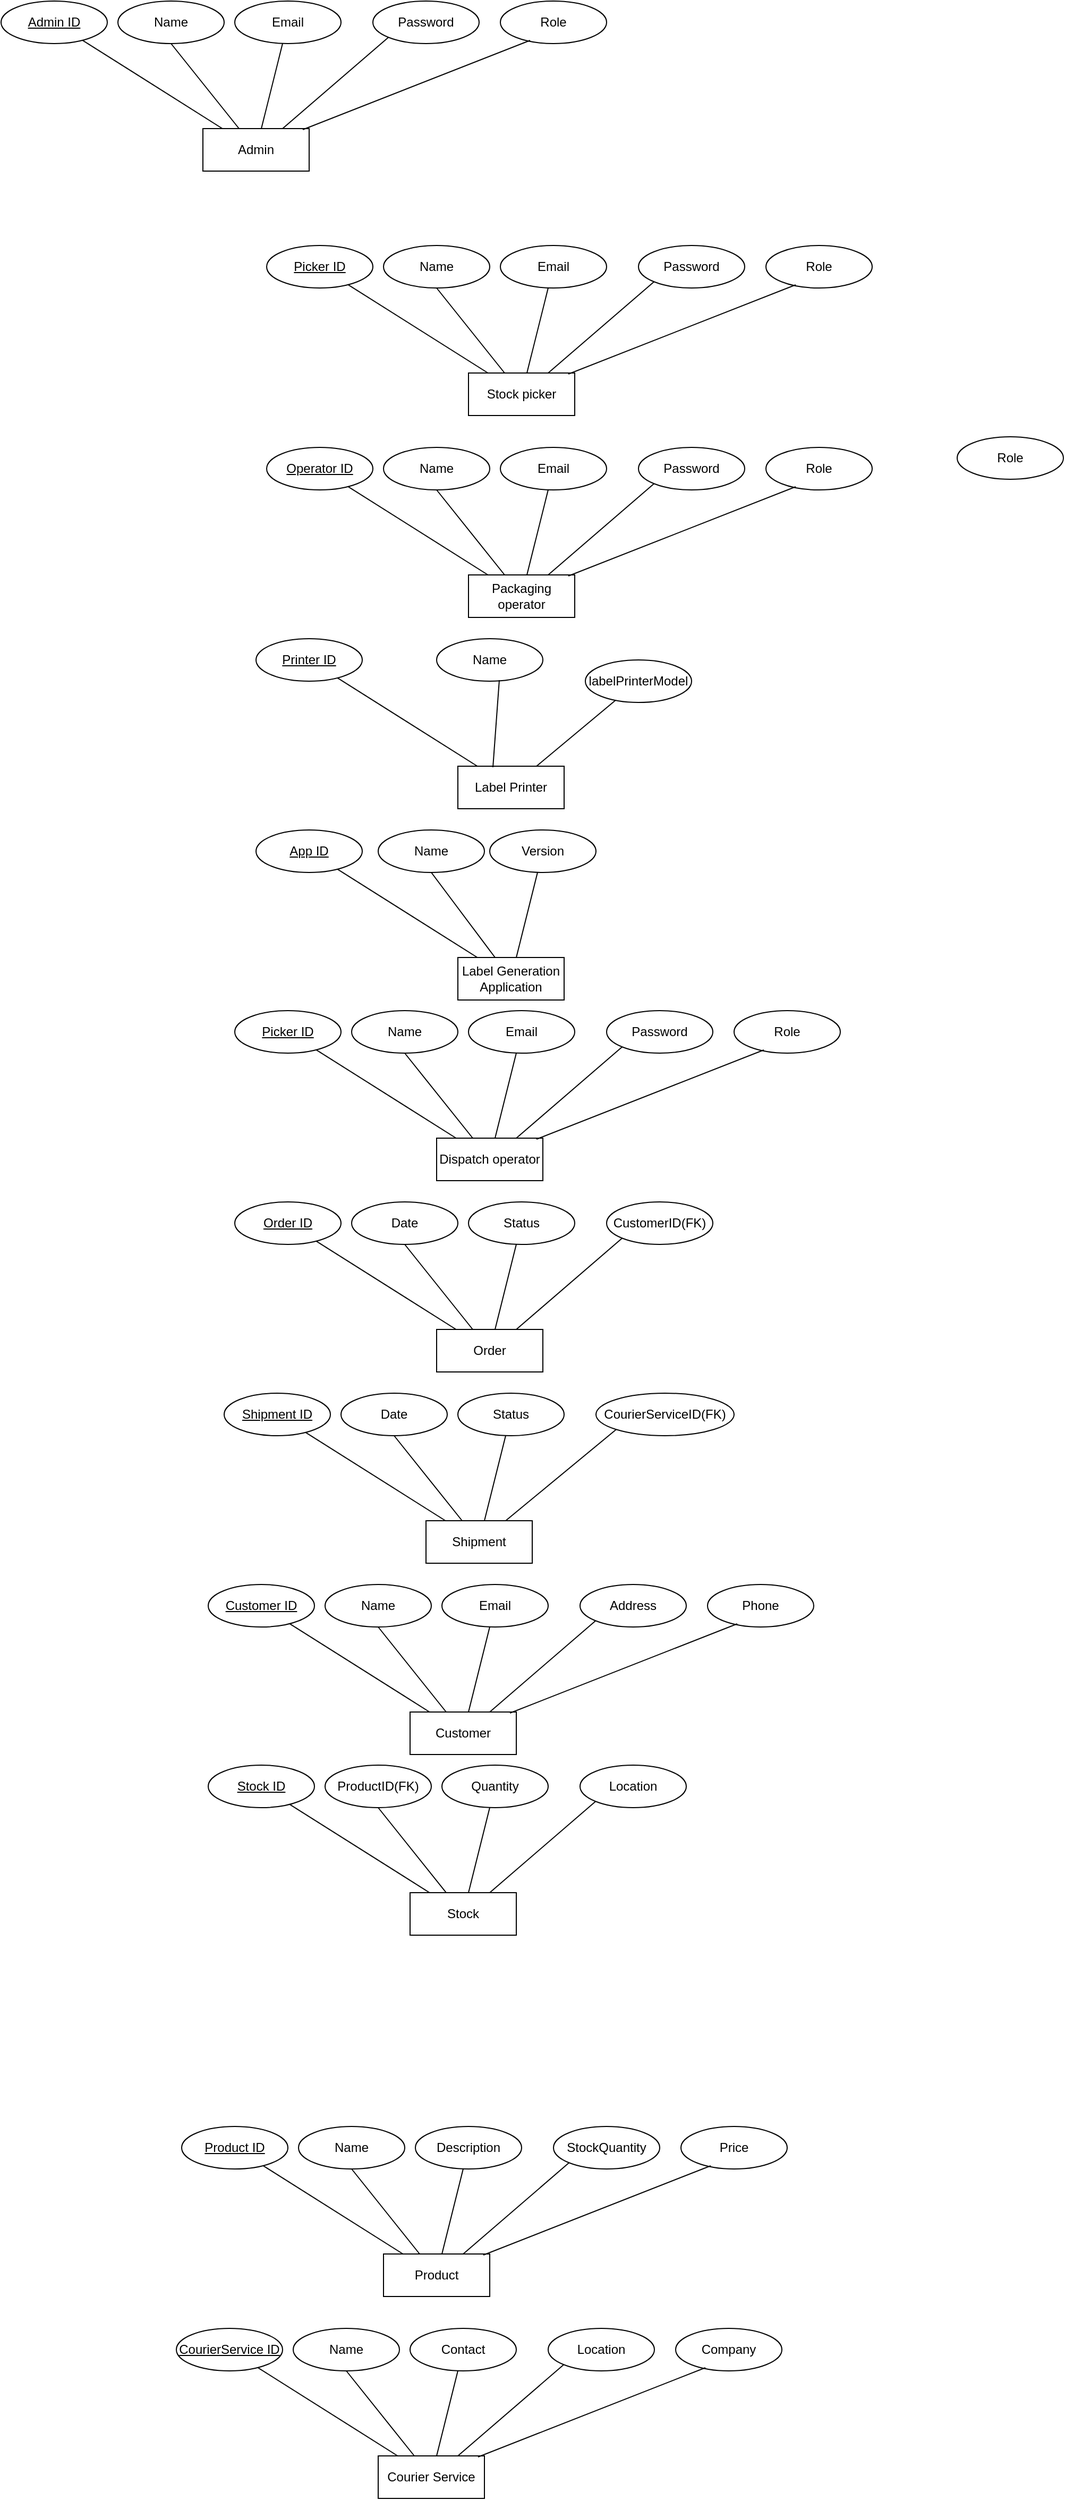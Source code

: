 <mxfile version="22.0.8" type="device">
  <diagram name="Page-1" id="I0f7oi-FyCoHhB2Qa50A">
    <mxGraphModel dx="880" dy="446" grid="1" gridSize="10" guides="1" tooltips="1" connect="1" arrows="1" fold="1" page="1" pageScale="1" pageWidth="850" pageHeight="1100" math="0" shadow="0">
      <root>
        <mxCell id="0" />
        <mxCell id="1" parent="0" />
        <mxCell id="NIIuqCuvEjQFVi8mQOJj-1" value="Admin" style="whiteSpace=wrap;html=1;align=center;fontSize=12;" vertex="1" parent="1">
          <mxGeometry x="230" y="150" width="100" height="40" as="geometry" />
        </mxCell>
        <mxCell id="NIIuqCuvEjQFVi8mQOJj-14" value="Admin ID" style="ellipse;whiteSpace=wrap;html=1;align=center;fontStyle=4;fontSize=12;" vertex="1" parent="1">
          <mxGeometry x="40" y="30" width="100" height="40" as="geometry" />
        </mxCell>
        <mxCell id="NIIuqCuvEjQFVi8mQOJj-15" value="Name" style="ellipse;whiteSpace=wrap;html=1;align=center;fontSize=12;" vertex="1" parent="1">
          <mxGeometry x="150" y="30" width="100" height="40" as="geometry" />
        </mxCell>
        <mxCell id="NIIuqCuvEjQFVi8mQOJj-17" value="Email" style="ellipse;whiteSpace=wrap;html=1;align=center;fontSize=12;" vertex="1" parent="1">
          <mxGeometry x="260" y="30" width="100" height="40" as="geometry" />
        </mxCell>
        <mxCell id="NIIuqCuvEjQFVi8mQOJj-18" value="Password" style="ellipse;whiteSpace=wrap;html=1;align=center;fontSize=12;" vertex="1" parent="1">
          <mxGeometry x="390" y="30" width="100" height="40" as="geometry" />
        </mxCell>
        <mxCell id="NIIuqCuvEjQFVi8mQOJj-20" value="Role" style="ellipse;whiteSpace=wrap;html=1;align=center;fontSize=12;" vertex="1" parent="1">
          <mxGeometry x="510" y="30" width="100" height="40" as="geometry" />
        </mxCell>
        <mxCell id="NIIuqCuvEjQFVi8mQOJj-21" value="" style="endArrow=none;html=1;rounded=0;fontSize=12;" edge="1" parent="1" source="NIIuqCuvEjQFVi8mQOJj-14" target="NIIuqCuvEjQFVi8mQOJj-1">
          <mxGeometry relative="1" as="geometry">
            <mxPoint x="90" y="180" as="sourcePoint" />
            <mxPoint x="250" y="180" as="targetPoint" />
          </mxGeometry>
        </mxCell>
        <mxCell id="NIIuqCuvEjQFVi8mQOJj-22" value="" style="endArrow=none;html=1;rounded=0;exitX=0.28;exitY=0.925;exitDx=0;exitDy=0;exitPerimeter=0;entryX=0.94;entryY=0.025;entryDx=0;entryDy=0;entryPerimeter=0;fontSize=12;" edge="1" parent="1" source="NIIuqCuvEjQFVi8mQOJj-20" target="NIIuqCuvEjQFVi8mQOJj-1">
          <mxGeometry relative="1" as="geometry">
            <mxPoint x="127" y="77" as="sourcePoint" />
            <mxPoint x="258" y="160" as="targetPoint" />
          </mxGeometry>
        </mxCell>
        <mxCell id="NIIuqCuvEjQFVi8mQOJj-23" value="" style="endArrow=none;html=1;rounded=0;exitX=0;exitY=1;exitDx=0;exitDy=0;entryX=0.75;entryY=0;entryDx=0;entryDy=0;fontSize=12;" edge="1" parent="1" source="NIIuqCuvEjQFVi8mQOJj-18" target="NIIuqCuvEjQFVi8mQOJj-1">
          <mxGeometry relative="1" as="geometry">
            <mxPoint x="137" y="87" as="sourcePoint" />
            <mxPoint x="268" y="170" as="targetPoint" />
          </mxGeometry>
        </mxCell>
        <mxCell id="NIIuqCuvEjQFVi8mQOJj-24" value="" style="endArrow=none;html=1;rounded=0;fontSize=12;" edge="1" parent="1" source="NIIuqCuvEjQFVi8mQOJj-17" target="NIIuqCuvEjQFVi8mQOJj-1">
          <mxGeometry relative="1" as="geometry">
            <mxPoint x="147" y="97" as="sourcePoint" />
            <mxPoint x="278" y="180" as="targetPoint" />
          </mxGeometry>
        </mxCell>
        <mxCell id="NIIuqCuvEjQFVi8mQOJj-25" value="" style="endArrow=none;html=1;rounded=0;exitX=0.5;exitY=1;exitDx=0;exitDy=0;fontSize=12;" edge="1" parent="1" source="NIIuqCuvEjQFVi8mQOJj-15" target="NIIuqCuvEjQFVi8mQOJj-1">
          <mxGeometry relative="1" as="geometry">
            <mxPoint x="157" y="107" as="sourcePoint" />
            <mxPoint x="288" y="190" as="targetPoint" />
          </mxGeometry>
        </mxCell>
        <mxCell id="NIIuqCuvEjQFVi8mQOJj-35" value="Stock picker" style="whiteSpace=wrap;html=1;align=center;" vertex="1" parent="1">
          <mxGeometry x="480" y="380" width="100" height="40" as="geometry" />
        </mxCell>
        <mxCell id="NIIuqCuvEjQFVi8mQOJj-36" value="Picker ID" style="ellipse;whiteSpace=wrap;html=1;align=center;fontStyle=4;" vertex="1" parent="1">
          <mxGeometry x="290" y="260" width="100" height="40" as="geometry" />
        </mxCell>
        <mxCell id="NIIuqCuvEjQFVi8mQOJj-37" value="Name" style="ellipse;whiteSpace=wrap;html=1;align=center;" vertex="1" parent="1">
          <mxGeometry x="400" y="260" width="100" height="40" as="geometry" />
        </mxCell>
        <mxCell id="NIIuqCuvEjQFVi8mQOJj-38" value="Email" style="ellipse;whiteSpace=wrap;html=1;align=center;" vertex="1" parent="1">
          <mxGeometry x="510" y="260" width="100" height="40" as="geometry" />
        </mxCell>
        <mxCell id="NIIuqCuvEjQFVi8mQOJj-39" value="Password" style="ellipse;whiteSpace=wrap;html=1;align=center;" vertex="1" parent="1">
          <mxGeometry x="640" y="260" width="100" height="40" as="geometry" />
        </mxCell>
        <mxCell id="NIIuqCuvEjQFVi8mQOJj-40" value="Role" style="ellipse;whiteSpace=wrap;html=1;align=center;" vertex="1" parent="1">
          <mxGeometry x="760" y="260" width="100" height="40" as="geometry" />
        </mxCell>
        <mxCell id="NIIuqCuvEjQFVi8mQOJj-41" value="" style="endArrow=none;html=1;rounded=0;" edge="1" parent="1" source="NIIuqCuvEjQFVi8mQOJj-36" target="NIIuqCuvEjQFVi8mQOJj-35">
          <mxGeometry relative="1" as="geometry">
            <mxPoint x="340" y="410" as="sourcePoint" />
            <mxPoint x="500" y="410" as="targetPoint" />
          </mxGeometry>
        </mxCell>
        <mxCell id="NIIuqCuvEjQFVi8mQOJj-42" value="" style="endArrow=none;html=1;rounded=0;exitX=0.28;exitY=0.925;exitDx=0;exitDy=0;exitPerimeter=0;entryX=0.94;entryY=0.025;entryDx=0;entryDy=0;entryPerimeter=0;" edge="1" parent="1" source="NIIuqCuvEjQFVi8mQOJj-40" target="NIIuqCuvEjQFVi8mQOJj-35">
          <mxGeometry relative="1" as="geometry">
            <mxPoint x="377" y="307" as="sourcePoint" />
            <mxPoint x="508" y="390" as="targetPoint" />
          </mxGeometry>
        </mxCell>
        <mxCell id="NIIuqCuvEjQFVi8mQOJj-43" value="" style="endArrow=none;html=1;rounded=0;exitX=0;exitY=1;exitDx=0;exitDy=0;entryX=0.75;entryY=0;entryDx=0;entryDy=0;" edge="1" parent="1" source="NIIuqCuvEjQFVi8mQOJj-39" target="NIIuqCuvEjQFVi8mQOJj-35">
          <mxGeometry relative="1" as="geometry">
            <mxPoint x="387" y="317" as="sourcePoint" />
            <mxPoint x="518" y="400" as="targetPoint" />
          </mxGeometry>
        </mxCell>
        <mxCell id="NIIuqCuvEjQFVi8mQOJj-44" value="" style="endArrow=none;html=1;rounded=0;" edge="1" parent="1" source="NIIuqCuvEjQFVi8mQOJj-38" target="NIIuqCuvEjQFVi8mQOJj-35">
          <mxGeometry relative="1" as="geometry">
            <mxPoint x="397" y="327" as="sourcePoint" />
            <mxPoint x="528" y="410" as="targetPoint" />
          </mxGeometry>
        </mxCell>
        <mxCell id="NIIuqCuvEjQFVi8mQOJj-45" value="" style="endArrow=none;html=1;rounded=0;exitX=0.5;exitY=1;exitDx=0;exitDy=0;" edge="1" parent="1" source="NIIuqCuvEjQFVi8mQOJj-37" target="NIIuqCuvEjQFVi8mQOJj-35">
          <mxGeometry relative="1" as="geometry">
            <mxPoint x="407" y="337" as="sourcePoint" />
            <mxPoint x="538" y="420" as="targetPoint" />
          </mxGeometry>
        </mxCell>
        <mxCell id="NIIuqCuvEjQFVi8mQOJj-56" value="Packaging operator" style="whiteSpace=wrap;html=1;align=center;" vertex="1" parent="1">
          <mxGeometry x="480" y="570" width="100" height="40" as="geometry" />
        </mxCell>
        <mxCell id="NIIuqCuvEjQFVi8mQOJj-57" value="Operator ID " style="ellipse;whiteSpace=wrap;html=1;align=center;fontStyle=4;" vertex="1" parent="1">
          <mxGeometry x="290" y="450" width="100" height="40" as="geometry" />
        </mxCell>
        <mxCell id="NIIuqCuvEjQFVi8mQOJj-58" value="Name" style="ellipse;whiteSpace=wrap;html=1;align=center;" vertex="1" parent="1">
          <mxGeometry x="400" y="450" width="100" height="40" as="geometry" />
        </mxCell>
        <mxCell id="NIIuqCuvEjQFVi8mQOJj-59" value="Email" style="ellipse;whiteSpace=wrap;html=1;align=center;" vertex="1" parent="1">
          <mxGeometry x="510" y="450" width="100" height="40" as="geometry" />
        </mxCell>
        <mxCell id="NIIuqCuvEjQFVi8mQOJj-60" value="Password" style="ellipse;whiteSpace=wrap;html=1;align=center;" vertex="1" parent="1">
          <mxGeometry x="640" y="450" width="100" height="40" as="geometry" />
        </mxCell>
        <mxCell id="NIIuqCuvEjQFVi8mQOJj-61" value="Role" style="ellipse;whiteSpace=wrap;html=1;align=center;" vertex="1" parent="1">
          <mxGeometry x="760" y="450" width="100" height="40" as="geometry" />
        </mxCell>
        <mxCell id="NIIuqCuvEjQFVi8mQOJj-62" value="" style="endArrow=none;html=1;rounded=0;" edge="1" parent="1" source="NIIuqCuvEjQFVi8mQOJj-57" target="NIIuqCuvEjQFVi8mQOJj-56">
          <mxGeometry relative="1" as="geometry">
            <mxPoint x="340" y="600" as="sourcePoint" />
            <mxPoint x="500" y="600" as="targetPoint" />
          </mxGeometry>
        </mxCell>
        <mxCell id="NIIuqCuvEjQFVi8mQOJj-63" value="" style="endArrow=none;html=1;rounded=0;exitX=0.28;exitY=0.925;exitDx=0;exitDy=0;exitPerimeter=0;entryX=0.94;entryY=0.025;entryDx=0;entryDy=0;entryPerimeter=0;" edge="1" parent="1" source="NIIuqCuvEjQFVi8mQOJj-61" target="NIIuqCuvEjQFVi8mQOJj-56">
          <mxGeometry relative="1" as="geometry">
            <mxPoint x="377" y="497" as="sourcePoint" />
            <mxPoint x="508" y="580" as="targetPoint" />
          </mxGeometry>
        </mxCell>
        <mxCell id="NIIuqCuvEjQFVi8mQOJj-64" value="" style="endArrow=none;html=1;rounded=0;exitX=0;exitY=1;exitDx=0;exitDy=0;entryX=0.75;entryY=0;entryDx=0;entryDy=0;" edge="1" parent="1" source="NIIuqCuvEjQFVi8mQOJj-60" target="NIIuqCuvEjQFVi8mQOJj-56">
          <mxGeometry relative="1" as="geometry">
            <mxPoint x="387" y="507" as="sourcePoint" />
            <mxPoint x="518" y="590" as="targetPoint" />
          </mxGeometry>
        </mxCell>
        <mxCell id="NIIuqCuvEjQFVi8mQOJj-65" value="" style="endArrow=none;html=1;rounded=0;" edge="1" parent="1" source="NIIuqCuvEjQFVi8mQOJj-59" target="NIIuqCuvEjQFVi8mQOJj-56">
          <mxGeometry relative="1" as="geometry">
            <mxPoint x="397" y="517" as="sourcePoint" />
            <mxPoint x="528" y="600" as="targetPoint" />
          </mxGeometry>
        </mxCell>
        <mxCell id="NIIuqCuvEjQFVi8mQOJj-66" value="" style="endArrow=none;html=1;rounded=0;exitX=0.5;exitY=1;exitDx=0;exitDy=0;" edge="1" parent="1" source="NIIuqCuvEjQFVi8mQOJj-58" target="NIIuqCuvEjQFVi8mQOJj-56">
          <mxGeometry relative="1" as="geometry">
            <mxPoint x="407" y="527" as="sourcePoint" />
            <mxPoint x="538" y="610" as="targetPoint" />
          </mxGeometry>
        </mxCell>
        <mxCell id="NIIuqCuvEjQFVi8mQOJj-67" value="Label Printer" style="whiteSpace=wrap;html=1;align=center;" vertex="1" parent="1">
          <mxGeometry x="470" y="750" width="100" height="40" as="geometry" />
        </mxCell>
        <mxCell id="NIIuqCuvEjQFVi8mQOJj-68" value="Printer ID" style="ellipse;whiteSpace=wrap;html=1;align=center;fontStyle=4;" vertex="1" parent="1">
          <mxGeometry x="280" y="630" width="100" height="40" as="geometry" />
        </mxCell>
        <mxCell id="NIIuqCuvEjQFVi8mQOJj-69" value="Name" style="ellipse;whiteSpace=wrap;html=1;align=center;" vertex="1" parent="1">
          <mxGeometry x="450" y="630" width="100" height="40" as="geometry" />
        </mxCell>
        <mxCell id="NIIuqCuvEjQFVi8mQOJj-70" value="labelPrinterModel" style="ellipse;whiteSpace=wrap;html=1;align=center;" vertex="1" parent="1">
          <mxGeometry x="590" y="650" width="100" height="40" as="geometry" />
        </mxCell>
        <mxCell id="NIIuqCuvEjQFVi8mQOJj-73" value="" style="endArrow=none;html=1;rounded=0;" edge="1" parent="1" source="NIIuqCuvEjQFVi8mQOJj-68" target="NIIuqCuvEjQFVi8mQOJj-67">
          <mxGeometry relative="1" as="geometry">
            <mxPoint x="330" y="780" as="sourcePoint" />
            <mxPoint x="490" y="780" as="targetPoint" />
          </mxGeometry>
        </mxCell>
        <mxCell id="NIIuqCuvEjQFVi8mQOJj-76" value="" style="endArrow=none;html=1;rounded=0;" edge="1" parent="1" source="NIIuqCuvEjQFVi8mQOJj-70" target="NIIuqCuvEjQFVi8mQOJj-67">
          <mxGeometry relative="1" as="geometry">
            <mxPoint x="387" y="697" as="sourcePoint" />
            <mxPoint x="518" y="780" as="targetPoint" />
          </mxGeometry>
        </mxCell>
        <mxCell id="NIIuqCuvEjQFVi8mQOJj-77" value="" style="endArrow=none;html=1;rounded=0;exitX=0.59;exitY=0.975;exitDx=0;exitDy=0;exitPerimeter=0;entryX=0.33;entryY=0.025;entryDx=0;entryDy=0;entryPerimeter=0;" edge="1" parent="1" source="NIIuqCuvEjQFVi8mQOJj-69" target="NIIuqCuvEjQFVi8mQOJj-67">
          <mxGeometry relative="1" as="geometry">
            <mxPoint x="460" y="720" as="sourcePoint" />
            <mxPoint x="528" y="790" as="targetPoint" />
          </mxGeometry>
        </mxCell>
        <mxCell id="NIIuqCuvEjQFVi8mQOJj-167" value="Label Generation Application" style="whiteSpace=wrap;html=1;align=center;" vertex="1" parent="1">
          <mxGeometry x="470" y="930" width="100" height="40" as="geometry" />
        </mxCell>
        <mxCell id="NIIuqCuvEjQFVi8mQOJj-168" value="App ID" style="ellipse;whiteSpace=wrap;html=1;align=center;fontStyle=4;" vertex="1" parent="1">
          <mxGeometry x="280" y="810" width="100" height="40" as="geometry" />
        </mxCell>
        <mxCell id="NIIuqCuvEjQFVi8mQOJj-169" value="Name" style="ellipse;whiteSpace=wrap;html=1;align=center;" vertex="1" parent="1">
          <mxGeometry x="395" y="810" width="100" height="40" as="geometry" />
        </mxCell>
        <mxCell id="NIIuqCuvEjQFVi8mQOJj-170" value="Version" style="ellipse;whiteSpace=wrap;html=1;align=center;" vertex="1" parent="1">
          <mxGeometry x="500" y="810" width="100" height="40" as="geometry" />
        </mxCell>
        <mxCell id="NIIuqCuvEjQFVi8mQOJj-173" value="" style="endArrow=none;html=1;rounded=0;" edge="1" parent="1" source="NIIuqCuvEjQFVi8mQOJj-168" target="NIIuqCuvEjQFVi8mQOJj-167">
          <mxGeometry relative="1" as="geometry">
            <mxPoint x="330" y="960" as="sourcePoint" />
            <mxPoint x="490" y="960" as="targetPoint" />
          </mxGeometry>
        </mxCell>
        <mxCell id="NIIuqCuvEjQFVi8mQOJj-176" value="" style="endArrow=none;html=1;rounded=0;" edge="1" parent="1" source="NIIuqCuvEjQFVi8mQOJj-170" target="NIIuqCuvEjQFVi8mQOJj-167">
          <mxGeometry relative="1" as="geometry">
            <mxPoint x="387" y="877" as="sourcePoint" />
            <mxPoint x="518" y="960" as="targetPoint" />
          </mxGeometry>
        </mxCell>
        <mxCell id="NIIuqCuvEjQFVi8mQOJj-177" value="" style="endArrow=none;html=1;rounded=0;exitX=0.5;exitY=1;exitDx=0;exitDy=0;" edge="1" parent="1" source="NIIuqCuvEjQFVi8mQOJj-169" target="NIIuqCuvEjQFVi8mQOJj-167">
          <mxGeometry relative="1" as="geometry">
            <mxPoint x="397" y="887" as="sourcePoint" />
            <mxPoint x="528" y="970" as="targetPoint" />
          </mxGeometry>
        </mxCell>
        <mxCell id="NIIuqCuvEjQFVi8mQOJj-178" value="Dispatch operator" style="whiteSpace=wrap;html=1;align=center;" vertex="1" parent="1">
          <mxGeometry x="450" y="1100" width="100" height="40" as="geometry" />
        </mxCell>
        <mxCell id="NIIuqCuvEjQFVi8mQOJj-179" value="Picker ID" style="ellipse;whiteSpace=wrap;html=1;align=center;fontStyle=4;" vertex="1" parent="1">
          <mxGeometry x="260" y="980" width="100" height="40" as="geometry" />
        </mxCell>
        <mxCell id="NIIuqCuvEjQFVi8mQOJj-180" value="Name" style="ellipse;whiteSpace=wrap;html=1;align=center;" vertex="1" parent="1">
          <mxGeometry x="370" y="980" width="100" height="40" as="geometry" />
        </mxCell>
        <mxCell id="NIIuqCuvEjQFVi8mQOJj-181" value="Email" style="ellipse;whiteSpace=wrap;html=1;align=center;" vertex="1" parent="1">
          <mxGeometry x="480" y="980" width="100" height="40" as="geometry" />
        </mxCell>
        <mxCell id="NIIuqCuvEjQFVi8mQOJj-182" value="Password" style="ellipse;whiteSpace=wrap;html=1;align=center;" vertex="1" parent="1">
          <mxGeometry x="610" y="980" width="100" height="40" as="geometry" />
        </mxCell>
        <mxCell id="NIIuqCuvEjQFVi8mQOJj-183" value="Role" style="ellipse;whiteSpace=wrap;html=1;align=center;" vertex="1" parent="1">
          <mxGeometry x="730" y="980" width="100" height="40" as="geometry" />
        </mxCell>
        <mxCell id="NIIuqCuvEjQFVi8mQOJj-184" value="" style="endArrow=none;html=1;rounded=0;" edge="1" parent="1" source="NIIuqCuvEjQFVi8mQOJj-179" target="NIIuqCuvEjQFVi8mQOJj-178">
          <mxGeometry relative="1" as="geometry">
            <mxPoint x="310" y="1130" as="sourcePoint" />
            <mxPoint x="470" y="1130" as="targetPoint" />
          </mxGeometry>
        </mxCell>
        <mxCell id="NIIuqCuvEjQFVi8mQOJj-185" value="" style="endArrow=none;html=1;rounded=0;exitX=0.28;exitY=0.925;exitDx=0;exitDy=0;exitPerimeter=0;entryX=0.94;entryY=0.025;entryDx=0;entryDy=0;entryPerimeter=0;" edge="1" parent="1" source="NIIuqCuvEjQFVi8mQOJj-183" target="NIIuqCuvEjQFVi8mQOJj-178">
          <mxGeometry relative="1" as="geometry">
            <mxPoint x="347" y="1027" as="sourcePoint" />
            <mxPoint x="478" y="1110" as="targetPoint" />
          </mxGeometry>
        </mxCell>
        <mxCell id="NIIuqCuvEjQFVi8mQOJj-186" value="" style="endArrow=none;html=1;rounded=0;exitX=0;exitY=1;exitDx=0;exitDy=0;entryX=0.75;entryY=0;entryDx=0;entryDy=0;" edge="1" parent="1" source="NIIuqCuvEjQFVi8mQOJj-182" target="NIIuqCuvEjQFVi8mQOJj-178">
          <mxGeometry relative="1" as="geometry">
            <mxPoint x="357" y="1037" as="sourcePoint" />
            <mxPoint x="488" y="1120" as="targetPoint" />
          </mxGeometry>
        </mxCell>
        <mxCell id="NIIuqCuvEjQFVi8mQOJj-187" value="" style="endArrow=none;html=1;rounded=0;" edge="1" parent="1" source="NIIuqCuvEjQFVi8mQOJj-181" target="NIIuqCuvEjQFVi8mQOJj-178">
          <mxGeometry relative="1" as="geometry">
            <mxPoint x="367" y="1047" as="sourcePoint" />
            <mxPoint x="498" y="1130" as="targetPoint" />
          </mxGeometry>
        </mxCell>
        <mxCell id="NIIuqCuvEjQFVi8mQOJj-188" value="" style="endArrow=none;html=1;rounded=0;exitX=0.5;exitY=1;exitDx=0;exitDy=0;" edge="1" parent="1" source="NIIuqCuvEjQFVi8mQOJj-180" target="NIIuqCuvEjQFVi8mQOJj-178">
          <mxGeometry relative="1" as="geometry">
            <mxPoint x="377" y="1057" as="sourcePoint" />
            <mxPoint x="508" y="1140" as="targetPoint" />
          </mxGeometry>
        </mxCell>
        <mxCell id="NIIuqCuvEjQFVi8mQOJj-189" value="Order" style="whiteSpace=wrap;html=1;align=center;" vertex="1" parent="1">
          <mxGeometry x="450" y="1280" width="100" height="40" as="geometry" />
        </mxCell>
        <mxCell id="NIIuqCuvEjQFVi8mQOJj-190" value="Order ID" style="ellipse;whiteSpace=wrap;html=1;align=center;fontStyle=4;" vertex="1" parent="1">
          <mxGeometry x="260" y="1160" width="100" height="40" as="geometry" />
        </mxCell>
        <mxCell id="NIIuqCuvEjQFVi8mQOJj-191" value="Date" style="ellipse;whiteSpace=wrap;html=1;align=center;" vertex="1" parent="1">
          <mxGeometry x="370" y="1160" width="100" height="40" as="geometry" />
        </mxCell>
        <mxCell id="NIIuqCuvEjQFVi8mQOJj-192" value="Status" style="ellipse;whiteSpace=wrap;html=1;align=center;" vertex="1" parent="1">
          <mxGeometry x="480" y="1160" width="100" height="40" as="geometry" />
        </mxCell>
        <mxCell id="NIIuqCuvEjQFVi8mQOJj-193" value="CustomerID(FK)" style="ellipse;whiteSpace=wrap;html=1;align=center;" vertex="1" parent="1">
          <mxGeometry x="610" y="1160" width="100" height="40" as="geometry" />
        </mxCell>
        <mxCell id="NIIuqCuvEjQFVi8mQOJj-195" value="" style="endArrow=none;html=1;rounded=0;" edge="1" parent="1" source="NIIuqCuvEjQFVi8mQOJj-190" target="NIIuqCuvEjQFVi8mQOJj-189">
          <mxGeometry relative="1" as="geometry">
            <mxPoint x="310" y="1310" as="sourcePoint" />
            <mxPoint x="470" y="1310" as="targetPoint" />
          </mxGeometry>
        </mxCell>
        <mxCell id="NIIuqCuvEjQFVi8mQOJj-197" value="" style="endArrow=none;html=1;rounded=0;exitX=0;exitY=1;exitDx=0;exitDy=0;entryX=0.75;entryY=0;entryDx=0;entryDy=0;" edge="1" parent="1" source="NIIuqCuvEjQFVi8mQOJj-193" target="NIIuqCuvEjQFVi8mQOJj-189">
          <mxGeometry relative="1" as="geometry">
            <mxPoint x="357" y="1217" as="sourcePoint" />
            <mxPoint x="488" y="1300" as="targetPoint" />
          </mxGeometry>
        </mxCell>
        <mxCell id="NIIuqCuvEjQFVi8mQOJj-198" value="" style="endArrow=none;html=1;rounded=0;" edge="1" parent="1" source="NIIuqCuvEjQFVi8mQOJj-192" target="NIIuqCuvEjQFVi8mQOJj-189">
          <mxGeometry relative="1" as="geometry">
            <mxPoint x="367" y="1227" as="sourcePoint" />
            <mxPoint x="498" y="1310" as="targetPoint" />
          </mxGeometry>
        </mxCell>
        <mxCell id="NIIuqCuvEjQFVi8mQOJj-199" value="" style="endArrow=none;html=1;rounded=0;exitX=0.5;exitY=1;exitDx=0;exitDy=0;" edge="1" parent="1" source="NIIuqCuvEjQFVi8mQOJj-191" target="NIIuqCuvEjQFVi8mQOJj-189">
          <mxGeometry relative="1" as="geometry">
            <mxPoint x="377" y="1237" as="sourcePoint" />
            <mxPoint x="508" y="1320" as="targetPoint" />
          </mxGeometry>
        </mxCell>
        <mxCell id="NIIuqCuvEjQFVi8mQOJj-200" value="Shipment" style="whiteSpace=wrap;html=1;align=center;" vertex="1" parent="1">
          <mxGeometry x="440" y="1460" width="100" height="40" as="geometry" />
        </mxCell>
        <mxCell id="NIIuqCuvEjQFVi8mQOJj-201" value="Shipment ID" style="ellipse;whiteSpace=wrap;html=1;align=center;fontStyle=4;" vertex="1" parent="1">
          <mxGeometry x="250" y="1340" width="100" height="40" as="geometry" />
        </mxCell>
        <mxCell id="NIIuqCuvEjQFVi8mQOJj-202" value="Date" style="ellipse;whiteSpace=wrap;html=1;align=center;" vertex="1" parent="1">
          <mxGeometry x="360" y="1340" width="100" height="40" as="geometry" />
        </mxCell>
        <mxCell id="NIIuqCuvEjQFVi8mQOJj-203" value="Status" style="ellipse;whiteSpace=wrap;html=1;align=center;" vertex="1" parent="1">
          <mxGeometry x="470" y="1340" width="100" height="40" as="geometry" />
        </mxCell>
        <mxCell id="NIIuqCuvEjQFVi8mQOJj-204" value="CourierServiceID(FK)" style="ellipse;whiteSpace=wrap;html=1;align=center;" vertex="1" parent="1">
          <mxGeometry x="600" y="1340" width="130" height="40" as="geometry" />
        </mxCell>
        <mxCell id="NIIuqCuvEjQFVi8mQOJj-206" value="" style="endArrow=none;html=1;rounded=0;" edge="1" parent="1" source="NIIuqCuvEjQFVi8mQOJj-201" target="NIIuqCuvEjQFVi8mQOJj-200">
          <mxGeometry relative="1" as="geometry">
            <mxPoint x="300" y="1490" as="sourcePoint" />
            <mxPoint x="460" y="1490" as="targetPoint" />
          </mxGeometry>
        </mxCell>
        <mxCell id="NIIuqCuvEjQFVi8mQOJj-208" value="" style="endArrow=none;html=1;rounded=0;exitX=0;exitY=1;exitDx=0;exitDy=0;entryX=0.75;entryY=0;entryDx=0;entryDy=0;" edge="1" parent="1" source="NIIuqCuvEjQFVi8mQOJj-204" target="NIIuqCuvEjQFVi8mQOJj-200">
          <mxGeometry relative="1" as="geometry">
            <mxPoint x="347" y="1397" as="sourcePoint" />
            <mxPoint x="478" y="1480" as="targetPoint" />
          </mxGeometry>
        </mxCell>
        <mxCell id="NIIuqCuvEjQFVi8mQOJj-209" value="" style="endArrow=none;html=1;rounded=0;" edge="1" parent="1" source="NIIuqCuvEjQFVi8mQOJj-203" target="NIIuqCuvEjQFVi8mQOJj-200">
          <mxGeometry relative="1" as="geometry">
            <mxPoint x="357" y="1407" as="sourcePoint" />
            <mxPoint x="488" y="1490" as="targetPoint" />
          </mxGeometry>
        </mxCell>
        <mxCell id="NIIuqCuvEjQFVi8mQOJj-210" value="" style="endArrow=none;html=1;rounded=0;exitX=0.5;exitY=1;exitDx=0;exitDy=0;" edge="1" parent="1" source="NIIuqCuvEjQFVi8mQOJj-202" target="NIIuqCuvEjQFVi8mQOJj-200">
          <mxGeometry relative="1" as="geometry">
            <mxPoint x="367" y="1417" as="sourcePoint" />
            <mxPoint x="498" y="1500" as="targetPoint" />
          </mxGeometry>
        </mxCell>
        <mxCell id="NIIuqCuvEjQFVi8mQOJj-211" value="Customer" style="whiteSpace=wrap;html=1;align=center;" vertex="1" parent="1">
          <mxGeometry x="425" y="1640" width="100" height="40" as="geometry" />
        </mxCell>
        <mxCell id="NIIuqCuvEjQFVi8mQOJj-212" value="Customer ID" style="ellipse;whiteSpace=wrap;html=1;align=center;fontStyle=4;" vertex="1" parent="1">
          <mxGeometry x="235" y="1520" width="100" height="40" as="geometry" />
        </mxCell>
        <mxCell id="NIIuqCuvEjQFVi8mQOJj-213" value="Name" style="ellipse;whiteSpace=wrap;html=1;align=center;" vertex="1" parent="1">
          <mxGeometry x="345" y="1520" width="100" height="40" as="geometry" />
        </mxCell>
        <mxCell id="NIIuqCuvEjQFVi8mQOJj-214" value="Email" style="ellipse;whiteSpace=wrap;html=1;align=center;" vertex="1" parent="1">
          <mxGeometry x="455" y="1520" width="100" height="40" as="geometry" />
        </mxCell>
        <mxCell id="NIIuqCuvEjQFVi8mQOJj-215" value="Address" style="ellipse;whiteSpace=wrap;html=1;align=center;" vertex="1" parent="1">
          <mxGeometry x="585" y="1520" width="100" height="40" as="geometry" />
        </mxCell>
        <mxCell id="NIIuqCuvEjQFVi8mQOJj-216" value="Phone" style="ellipse;whiteSpace=wrap;html=1;align=center;" vertex="1" parent="1">
          <mxGeometry x="705" y="1520" width="100" height="40" as="geometry" />
        </mxCell>
        <mxCell id="NIIuqCuvEjQFVi8mQOJj-217" value="" style="endArrow=none;html=1;rounded=0;" edge="1" parent="1" source="NIIuqCuvEjQFVi8mQOJj-212" target="NIIuqCuvEjQFVi8mQOJj-211">
          <mxGeometry relative="1" as="geometry">
            <mxPoint x="285" y="1670" as="sourcePoint" />
            <mxPoint x="445" y="1670" as="targetPoint" />
          </mxGeometry>
        </mxCell>
        <mxCell id="NIIuqCuvEjQFVi8mQOJj-218" value="" style="endArrow=none;html=1;rounded=0;exitX=0.28;exitY=0.925;exitDx=0;exitDy=0;exitPerimeter=0;entryX=0.94;entryY=0.025;entryDx=0;entryDy=0;entryPerimeter=0;" edge="1" parent="1" source="NIIuqCuvEjQFVi8mQOJj-216" target="NIIuqCuvEjQFVi8mQOJj-211">
          <mxGeometry relative="1" as="geometry">
            <mxPoint x="322" y="1567" as="sourcePoint" />
            <mxPoint x="453" y="1650" as="targetPoint" />
          </mxGeometry>
        </mxCell>
        <mxCell id="NIIuqCuvEjQFVi8mQOJj-219" value="" style="endArrow=none;html=1;rounded=0;exitX=0;exitY=1;exitDx=0;exitDy=0;entryX=0.75;entryY=0;entryDx=0;entryDy=0;" edge="1" parent="1" source="NIIuqCuvEjQFVi8mQOJj-215" target="NIIuqCuvEjQFVi8mQOJj-211">
          <mxGeometry relative="1" as="geometry">
            <mxPoint x="332" y="1577" as="sourcePoint" />
            <mxPoint x="463" y="1660" as="targetPoint" />
          </mxGeometry>
        </mxCell>
        <mxCell id="NIIuqCuvEjQFVi8mQOJj-220" value="" style="endArrow=none;html=1;rounded=0;" edge="1" parent="1" source="NIIuqCuvEjQFVi8mQOJj-214" target="NIIuqCuvEjQFVi8mQOJj-211">
          <mxGeometry relative="1" as="geometry">
            <mxPoint x="342" y="1587" as="sourcePoint" />
            <mxPoint x="473" y="1670" as="targetPoint" />
          </mxGeometry>
        </mxCell>
        <mxCell id="NIIuqCuvEjQFVi8mQOJj-221" value="" style="endArrow=none;html=1;rounded=0;exitX=0.5;exitY=1;exitDx=0;exitDy=0;" edge="1" parent="1" source="NIIuqCuvEjQFVi8mQOJj-213" target="NIIuqCuvEjQFVi8mQOJj-211">
          <mxGeometry relative="1" as="geometry">
            <mxPoint x="352" y="1597" as="sourcePoint" />
            <mxPoint x="483" y="1680" as="targetPoint" />
          </mxGeometry>
        </mxCell>
        <mxCell id="NIIuqCuvEjQFVi8mQOJj-222" value="Stock" style="whiteSpace=wrap;html=1;align=center;" vertex="1" parent="1">
          <mxGeometry x="425" y="1810" width="100" height="40" as="geometry" />
        </mxCell>
        <mxCell id="NIIuqCuvEjQFVi8mQOJj-223" value="Stock ID" style="ellipse;whiteSpace=wrap;html=1;align=center;fontStyle=4;" vertex="1" parent="1">
          <mxGeometry x="235" y="1690" width="100" height="40" as="geometry" />
        </mxCell>
        <mxCell id="NIIuqCuvEjQFVi8mQOJj-224" value="ProductID(FK)" style="ellipse;whiteSpace=wrap;html=1;align=center;" vertex="1" parent="1">
          <mxGeometry x="345" y="1690" width="100" height="40" as="geometry" />
        </mxCell>
        <mxCell id="NIIuqCuvEjQFVi8mQOJj-225" value="Quantity" style="ellipse;whiteSpace=wrap;html=1;align=center;" vertex="1" parent="1">
          <mxGeometry x="455" y="1690" width="100" height="40" as="geometry" />
        </mxCell>
        <mxCell id="NIIuqCuvEjQFVi8mQOJj-226" value="Location" style="ellipse;whiteSpace=wrap;html=1;align=center;" vertex="1" parent="1">
          <mxGeometry x="585" y="1690" width="100" height="40" as="geometry" />
        </mxCell>
        <mxCell id="NIIuqCuvEjQFVi8mQOJj-228" value="" style="endArrow=none;html=1;rounded=0;" edge="1" parent="1" source="NIIuqCuvEjQFVi8mQOJj-223" target="NIIuqCuvEjQFVi8mQOJj-222">
          <mxGeometry relative="1" as="geometry">
            <mxPoint x="285" y="1840" as="sourcePoint" />
            <mxPoint x="445" y="1840" as="targetPoint" />
          </mxGeometry>
        </mxCell>
        <mxCell id="NIIuqCuvEjQFVi8mQOJj-230" value="" style="endArrow=none;html=1;rounded=0;exitX=0;exitY=1;exitDx=0;exitDy=0;entryX=0.75;entryY=0;entryDx=0;entryDy=0;" edge="1" parent="1" source="NIIuqCuvEjQFVi8mQOJj-226" target="NIIuqCuvEjQFVi8mQOJj-222">
          <mxGeometry relative="1" as="geometry">
            <mxPoint x="332" y="1747" as="sourcePoint" />
            <mxPoint x="463" y="1830" as="targetPoint" />
          </mxGeometry>
        </mxCell>
        <mxCell id="NIIuqCuvEjQFVi8mQOJj-231" value="" style="endArrow=none;html=1;rounded=0;" edge="1" parent="1" source="NIIuqCuvEjQFVi8mQOJj-225" target="NIIuqCuvEjQFVi8mQOJj-222">
          <mxGeometry relative="1" as="geometry">
            <mxPoint x="342" y="1757" as="sourcePoint" />
            <mxPoint x="473" y="1840" as="targetPoint" />
          </mxGeometry>
        </mxCell>
        <mxCell id="NIIuqCuvEjQFVi8mQOJj-232" value="" style="endArrow=none;html=1;rounded=0;exitX=0.5;exitY=1;exitDx=0;exitDy=0;" edge="1" parent="1" source="NIIuqCuvEjQFVi8mQOJj-224" target="NIIuqCuvEjQFVi8mQOJj-222">
          <mxGeometry relative="1" as="geometry">
            <mxPoint x="352" y="1767" as="sourcePoint" />
            <mxPoint x="483" y="1850" as="targetPoint" />
          </mxGeometry>
        </mxCell>
        <mxCell id="NIIuqCuvEjQFVi8mQOJj-249" value="Role" style="ellipse;whiteSpace=wrap;html=1;align=center;" vertex="1" parent="1">
          <mxGeometry x="940" y="440" width="100" height="40" as="geometry" />
        </mxCell>
        <mxCell id="NIIuqCuvEjQFVi8mQOJj-255" value="Product" style="whiteSpace=wrap;html=1;align=center;" vertex="1" parent="1">
          <mxGeometry x="400" y="2150" width="100" height="40" as="geometry" />
        </mxCell>
        <mxCell id="NIIuqCuvEjQFVi8mQOJj-256" value="Product ID" style="ellipse;whiteSpace=wrap;html=1;align=center;fontStyle=4;" vertex="1" parent="1">
          <mxGeometry x="210" y="2030" width="100" height="40" as="geometry" />
        </mxCell>
        <mxCell id="NIIuqCuvEjQFVi8mQOJj-257" value="Name" style="ellipse;whiteSpace=wrap;html=1;align=center;" vertex="1" parent="1">
          <mxGeometry x="320" y="2030" width="100" height="40" as="geometry" />
        </mxCell>
        <mxCell id="NIIuqCuvEjQFVi8mQOJj-258" value="Description" style="ellipse;whiteSpace=wrap;html=1;align=center;" vertex="1" parent="1">
          <mxGeometry x="430" y="2030" width="100" height="40" as="geometry" />
        </mxCell>
        <mxCell id="NIIuqCuvEjQFVi8mQOJj-259" value="StockQuantity" style="ellipse;whiteSpace=wrap;html=1;align=center;" vertex="1" parent="1">
          <mxGeometry x="560" y="2030" width="100" height="40" as="geometry" />
        </mxCell>
        <mxCell id="NIIuqCuvEjQFVi8mQOJj-260" value="Price" style="ellipse;whiteSpace=wrap;html=1;align=center;" vertex="1" parent="1">
          <mxGeometry x="680" y="2030" width="100" height="40" as="geometry" />
        </mxCell>
        <mxCell id="NIIuqCuvEjQFVi8mQOJj-261" value="" style="endArrow=none;html=1;rounded=0;" edge="1" parent="1" source="NIIuqCuvEjQFVi8mQOJj-256" target="NIIuqCuvEjQFVi8mQOJj-255">
          <mxGeometry relative="1" as="geometry">
            <mxPoint x="260" y="2180" as="sourcePoint" />
            <mxPoint x="420" y="2180" as="targetPoint" />
          </mxGeometry>
        </mxCell>
        <mxCell id="NIIuqCuvEjQFVi8mQOJj-262" value="" style="endArrow=none;html=1;rounded=0;exitX=0.28;exitY=0.925;exitDx=0;exitDy=0;exitPerimeter=0;entryX=0.94;entryY=0.025;entryDx=0;entryDy=0;entryPerimeter=0;" edge="1" parent="1" source="NIIuqCuvEjQFVi8mQOJj-260" target="NIIuqCuvEjQFVi8mQOJj-255">
          <mxGeometry relative="1" as="geometry">
            <mxPoint x="297" y="2077" as="sourcePoint" />
            <mxPoint x="428" y="2160" as="targetPoint" />
          </mxGeometry>
        </mxCell>
        <mxCell id="NIIuqCuvEjQFVi8mQOJj-263" value="" style="endArrow=none;html=1;rounded=0;exitX=0;exitY=1;exitDx=0;exitDy=0;entryX=0.75;entryY=0;entryDx=0;entryDy=0;" edge="1" parent="1" source="NIIuqCuvEjQFVi8mQOJj-259" target="NIIuqCuvEjQFVi8mQOJj-255">
          <mxGeometry relative="1" as="geometry">
            <mxPoint x="307" y="2087" as="sourcePoint" />
            <mxPoint x="438" y="2170" as="targetPoint" />
          </mxGeometry>
        </mxCell>
        <mxCell id="NIIuqCuvEjQFVi8mQOJj-264" value="" style="endArrow=none;html=1;rounded=0;" edge="1" parent="1" source="NIIuqCuvEjQFVi8mQOJj-258" target="NIIuqCuvEjQFVi8mQOJj-255">
          <mxGeometry relative="1" as="geometry">
            <mxPoint x="317" y="2097" as="sourcePoint" />
            <mxPoint x="448" y="2180" as="targetPoint" />
          </mxGeometry>
        </mxCell>
        <mxCell id="NIIuqCuvEjQFVi8mQOJj-265" value="" style="endArrow=none;html=1;rounded=0;exitX=0.5;exitY=1;exitDx=0;exitDy=0;" edge="1" parent="1" source="NIIuqCuvEjQFVi8mQOJj-257" target="NIIuqCuvEjQFVi8mQOJj-255">
          <mxGeometry relative="1" as="geometry">
            <mxPoint x="327" y="2107" as="sourcePoint" />
            <mxPoint x="458" y="2190" as="targetPoint" />
          </mxGeometry>
        </mxCell>
        <mxCell id="NIIuqCuvEjQFVi8mQOJj-266" value="Courier Service" style="whiteSpace=wrap;html=1;align=center;" vertex="1" parent="1">
          <mxGeometry x="395" y="2340" width="100" height="40" as="geometry" />
        </mxCell>
        <mxCell id="NIIuqCuvEjQFVi8mQOJj-267" value="CourierService ID" style="ellipse;whiteSpace=wrap;html=1;align=center;fontStyle=4;" vertex="1" parent="1">
          <mxGeometry x="205" y="2220" width="100" height="40" as="geometry" />
        </mxCell>
        <mxCell id="NIIuqCuvEjQFVi8mQOJj-268" value="Name" style="ellipse;whiteSpace=wrap;html=1;align=center;" vertex="1" parent="1">
          <mxGeometry x="315" y="2220" width="100" height="40" as="geometry" />
        </mxCell>
        <mxCell id="NIIuqCuvEjQFVi8mQOJj-269" value="Contact" style="ellipse;whiteSpace=wrap;html=1;align=center;" vertex="1" parent="1">
          <mxGeometry x="425" y="2220" width="100" height="40" as="geometry" />
        </mxCell>
        <mxCell id="NIIuqCuvEjQFVi8mQOJj-270" value="Location" style="ellipse;whiteSpace=wrap;html=1;align=center;" vertex="1" parent="1">
          <mxGeometry x="555" y="2220" width="100" height="40" as="geometry" />
        </mxCell>
        <mxCell id="NIIuqCuvEjQFVi8mQOJj-271" value="Company" style="ellipse;whiteSpace=wrap;html=1;align=center;" vertex="1" parent="1">
          <mxGeometry x="675" y="2220" width="100" height="40" as="geometry" />
        </mxCell>
        <mxCell id="NIIuqCuvEjQFVi8mQOJj-272" value="" style="endArrow=none;html=1;rounded=0;" edge="1" parent="1" source="NIIuqCuvEjQFVi8mQOJj-267" target="NIIuqCuvEjQFVi8mQOJj-266">
          <mxGeometry relative="1" as="geometry">
            <mxPoint x="255" y="2370" as="sourcePoint" />
            <mxPoint x="415" y="2370" as="targetPoint" />
          </mxGeometry>
        </mxCell>
        <mxCell id="NIIuqCuvEjQFVi8mQOJj-273" value="" style="endArrow=none;html=1;rounded=0;exitX=0.28;exitY=0.925;exitDx=0;exitDy=0;exitPerimeter=0;entryX=0.94;entryY=0.025;entryDx=0;entryDy=0;entryPerimeter=0;" edge="1" parent="1" source="NIIuqCuvEjQFVi8mQOJj-271" target="NIIuqCuvEjQFVi8mQOJj-266">
          <mxGeometry relative="1" as="geometry">
            <mxPoint x="292" y="2267" as="sourcePoint" />
            <mxPoint x="423" y="2350" as="targetPoint" />
          </mxGeometry>
        </mxCell>
        <mxCell id="NIIuqCuvEjQFVi8mQOJj-274" value="" style="endArrow=none;html=1;rounded=0;exitX=0;exitY=1;exitDx=0;exitDy=0;entryX=0.75;entryY=0;entryDx=0;entryDy=0;" edge="1" parent="1" source="NIIuqCuvEjQFVi8mQOJj-270" target="NIIuqCuvEjQFVi8mQOJj-266">
          <mxGeometry relative="1" as="geometry">
            <mxPoint x="302" y="2277" as="sourcePoint" />
            <mxPoint x="433" y="2360" as="targetPoint" />
          </mxGeometry>
        </mxCell>
        <mxCell id="NIIuqCuvEjQFVi8mQOJj-275" value="" style="endArrow=none;html=1;rounded=0;" edge="1" parent="1" source="NIIuqCuvEjQFVi8mQOJj-269" target="NIIuqCuvEjQFVi8mQOJj-266">
          <mxGeometry relative="1" as="geometry">
            <mxPoint x="312" y="2287" as="sourcePoint" />
            <mxPoint x="443" y="2370" as="targetPoint" />
          </mxGeometry>
        </mxCell>
        <mxCell id="NIIuqCuvEjQFVi8mQOJj-276" value="" style="endArrow=none;html=1;rounded=0;exitX=0.5;exitY=1;exitDx=0;exitDy=0;" edge="1" parent="1" source="NIIuqCuvEjQFVi8mQOJj-268" target="NIIuqCuvEjQFVi8mQOJj-266">
          <mxGeometry relative="1" as="geometry">
            <mxPoint x="322" y="2297" as="sourcePoint" />
            <mxPoint x="453" y="2380" as="targetPoint" />
          </mxGeometry>
        </mxCell>
      </root>
    </mxGraphModel>
  </diagram>
</mxfile>
